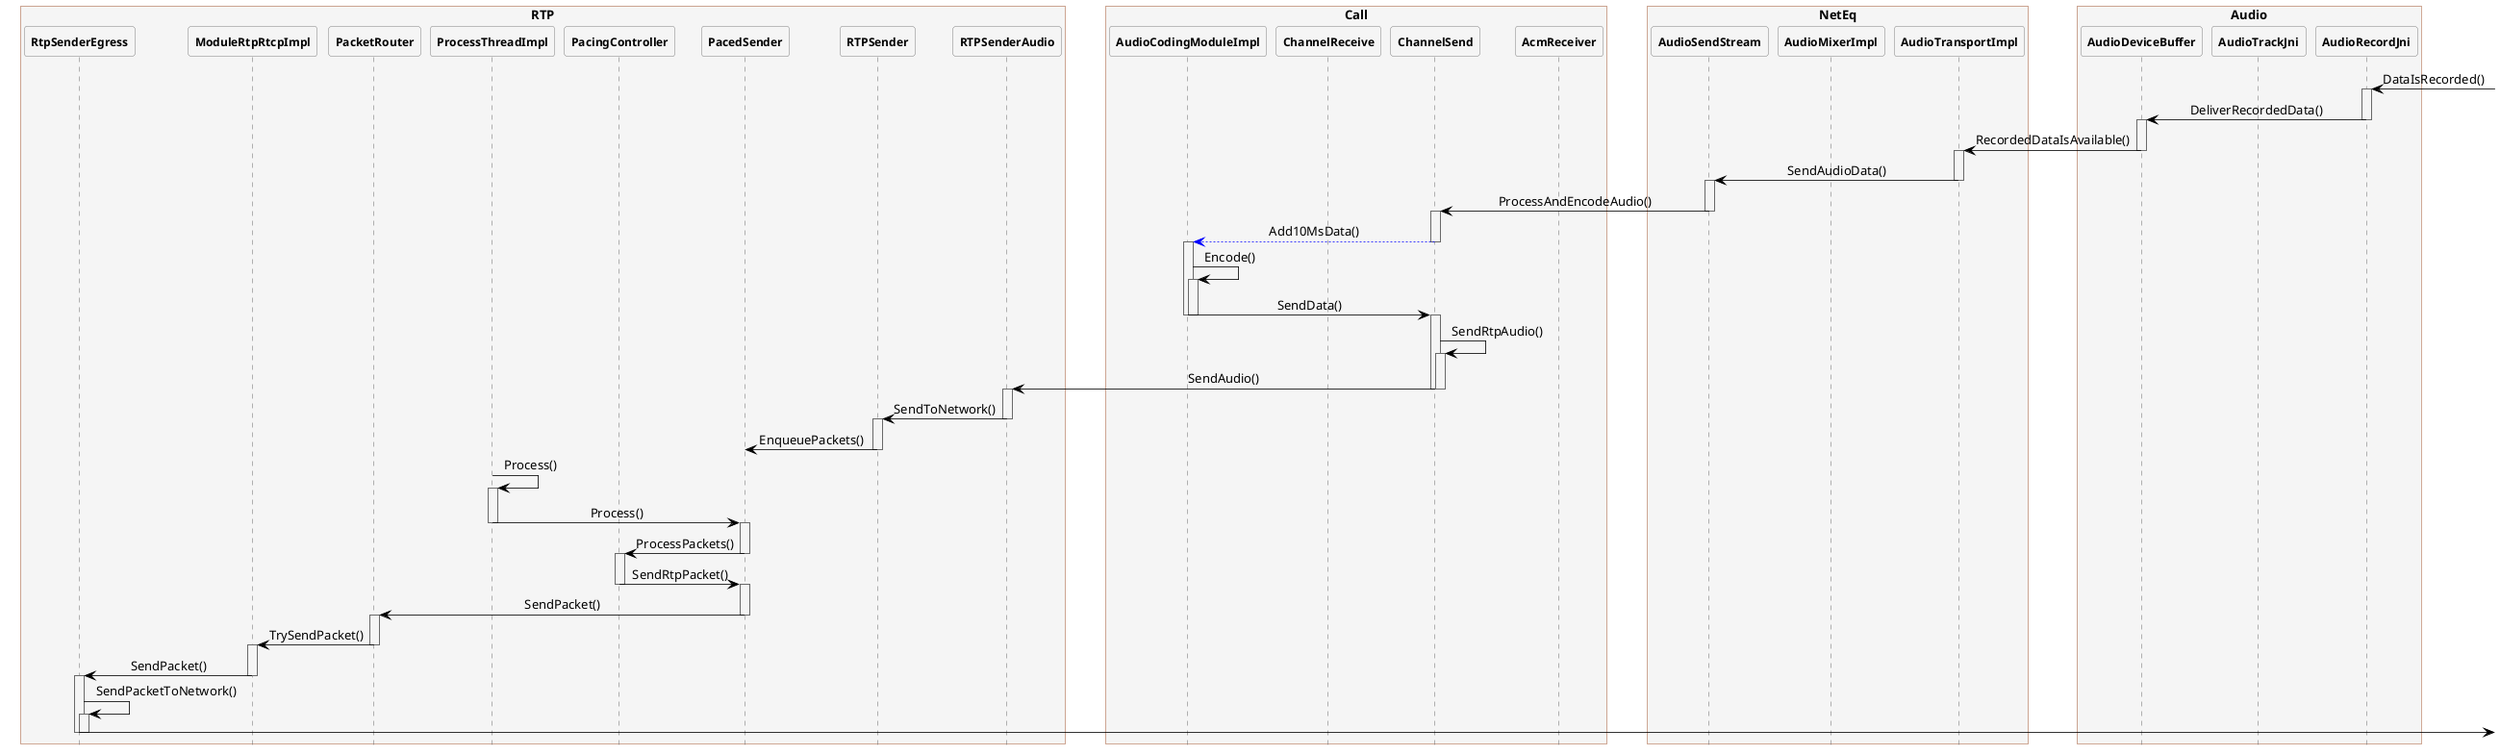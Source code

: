 @startuml WebRTC RTP Receive
 
hide footbox
skinparam {
    ' defaultFontName Abyssinica SIL
    Shadowing false  
    backgroundColor white
    NoteFontColor #OrangeRed
    NoteFontSize 16
    NoteTextAlignment left
    NoteBackgroundColor WhiteSmoke
    NoteColor transparent
    NoteBorderThickness 0
    NoteBorderColor transparent
    NoteBorderThickness 0
    NoteShadowing false
    ParticipantPadding 0
    BoxPadding 20
    dpi 96
    ClassBackgroundColor transparent
    ClassHeaderBackgroundColor lightgreen
    ClassStereotypeFontColor transparent
    SequenceBoxBordercolor sienna
    SequenceBoxFontSize 24
    SequenceBoxFontColor Black
    SequenceBoxBackgroundColor WhiteSmoke
    SequenceLifeLineBackgroundColor WhiteSmoke
    SequenceMessageAlignment center
    SequenceGroupHeaderFontColor White
    SequenceGroupHeaderFontSize 20
    SequenceGroupBackgroundColor DarkOliveGreen
    SequenceGroupBodyBackgroundColor transparent
    SequenceGroupBorderThickness 4
    SequenceGroupBorderColor DarkOliveGreen
    ' transparent
    sequence {
        ParticipantBackgroundColor WhiteSmoke
        ParticipantBorderColor Gray
        ParticipantFontStyle Bold
        ParticipantFontSize 12
        ParticipantPadding 0
 
        LifeLineBorderColor DimGray
        ArrowColor Black
        ArrowThickness 0.8
        ColorArrowSeparationSpace 30
    }
}

box RTP
participant RtpSenderEgress
participant ModuleRtpRtcpImpl
participant PacketRouter
participant ProcessThreadImpl
participant PacingController
participant PacedSender
participant RTPSender
participant RTPSenderAudio

end box

box Call
participant AudioCodingModuleImpl
participant ChannelReceive
participant ChannelSend
participant AcmReceiver
end box

box NetEq
participant AudioSendStream
participant AudioMixerImpl
participant AudioTransportImpl
end box

box Audio
participant AudioDeviceBuffer
participant AudioTrackJni
participant AudioRecordJni
end box


AudioRecordJni<-:DataIsRecorded()
activate AudioRecordJni
AudioRecordJni->AudioDeviceBuffer:DeliverRecordedData()
deactivate AudioRecordJni
activate AudioDeviceBuffer
AudioDeviceBuffer->AudioTransportImpl:RecordedDataIsAvailable()
deactivate AudioDeviceBuffer
activate AudioTransportImpl
AudioTransportImpl->AudioSendStream:SendAudioData()
deactivate AudioTransportImpl
activate AudioSendStream
AudioSendStream->ChannelSend:ProcessAndEncodeAudio()
deactivate AudioSendStream
activate ChannelSend
' ->ChannelSend:ProcessAndEncodeAudio()
ChannelSend-[#Blue]->AudioCodingModuleImpl:Add10MsData()
deactivate ChannelSend
activate AudioCodingModuleImpl
AudioCodingModuleImpl->AudioCodingModuleImpl:Encode()
activate AudioCodingModuleImpl
AudioCodingModuleImpl->ChannelSend:SendData()
deactivate AudioCodingModuleImpl
deactivate AudioCodingModuleImpl
activate ChannelSend
ChannelSend->ChannelSend:SendRtpAudio()
activate ChannelSend
ChannelSend->RTPSenderAudio:SendAudio()
deactivate ChannelSend
deactivate ChannelSend
activate RTPSenderAudio
RTPSenderAudio->RTPSender:SendToNetwork()
deactivate RTPSenderAudio
activate RTPSender
RTPSender->PacedSender:EnqueuePackets()
deactivate RTPSender

ProcessThreadImpl->ProcessThreadImpl:Process()
activate ProcessThreadImpl
ProcessThreadImpl->PacedSender:Process()
deactivate ProcessThreadImpl
activate PacedSender
PacedSender->PacingController:ProcessPackets()
deactivate PacedSender
activate PacingController
PacingController->PacedSender:SendRtpPacket()
deactivate PacingController
activate PacedSender
PacedSender->PacketRouter:SendPacket()
deactivate PacedSender
activate PacketRouter
PacketRouter->ModuleRtpRtcpImpl:TrySendPacket()
deactivate PacketRouter
activate ModuleRtpRtcpImpl
ModuleRtpRtcpImpl->RtpSenderEgress:SendPacket()
deactivate ModuleRtpRtcpImpl
activate RtpSenderEgress
RtpSenderEgress->RtpSenderEgress:SendPacketToNetwork()
activate RtpSenderEgress
RtpSenderEgress->
deactivate RtpSenderEgress
deactivate RtpSenderEgress

@enduml